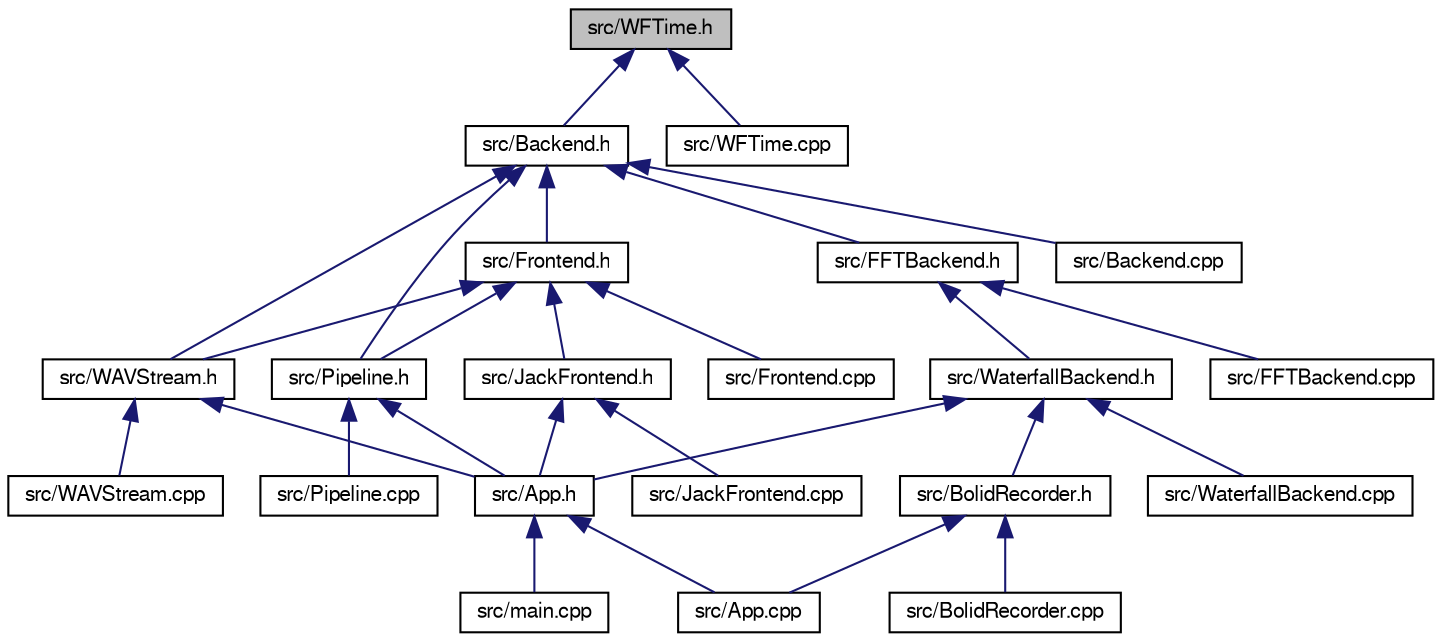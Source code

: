 digraph "src/WFTime.h"
{
  edge [fontname="FreeSans",fontsize="10",labelfontname="FreeSans",labelfontsize="10"];
  node [fontname="FreeSans",fontsize="10",shape=record];
  Node1 [label="src/WFTime.h",height=0.2,width=0.4,color="black", fillcolor="grey75", style="filled" fontcolor="black"];
  Node1 -> Node2 [dir="back",color="midnightblue",fontsize="10",style="solid",fontname="FreeSans"];
  Node2 [label="src/Backend.h",height=0.2,width=0.4,color="black", fillcolor="white", style="filled",URL="$_backend_8h.html",tooltip="Header file for the Backend class. "];
  Node2 -> Node3 [dir="back",color="midnightblue",fontsize="10",style="solid",fontname="FreeSans"];
  Node3 [label="src/Frontend.h",height=0.2,width=0.4,color="black", fillcolor="white", style="filled",URL="$_frontend_8h.html",tooltip="Header file for the Frontend class. "];
  Node3 -> Node4 [dir="back",color="midnightblue",fontsize="10",style="solid",fontname="FreeSans"];
  Node4 [label="src/Pipeline.h",height=0.2,width=0.4,color="black", fillcolor="white", style="filled",URL="$_pipeline_8h.html",tooltip="Header file for the Pipeline class. "];
  Node4 -> Node5 [dir="back",color="midnightblue",fontsize="10",style="solid",fontname="FreeSans"];
  Node5 [label="src/App.h",height=0.2,width=0.4,color="black", fillcolor="white", style="filled",URL="$_app_8h.html",tooltip="Header file for the App class. "];
  Node5 -> Node6 [dir="back",color="midnightblue",fontsize="10",style="solid",fontname="FreeSans"];
  Node6 [label="src/App.cpp",height=0.2,width=0.4,color="black", fillcolor="white", style="filled",URL="$_app_8cpp.html",tooltip="Implementation file for the App class. "];
  Node5 -> Node7 [dir="back",color="midnightblue",fontsize="10",style="solid",fontname="FreeSans"];
  Node7 [label="src/main.cpp",height=0.2,width=0.4,color="black", fillcolor="white", style="filled",URL="$main_8cpp.html"];
  Node4 -> Node8 [dir="back",color="midnightblue",fontsize="10",style="solid",fontname="FreeSans"];
  Node8 [label="src/Pipeline.cpp",height=0.2,width=0.4,color="black", fillcolor="white", style="filled",URL="$_pipeline_8cpp.html",tooltip="Implementation file for the Pipeline class. "];
  Node3 -> Node9 [dir="back",color="midnightblue",fontsize="10",style="solid",fontname="FreeSans"];
  Node9 [label="src/WAVStream.h",height=0.2,width=0.4,color="black", fillcolor="white", style="filled",URL="$_w_a_v_stream_8h.html",tooltip="Header file for the WAVStream class. "];
  Node9 -> Node5 [dir="back",color="midnightblue",fontsize="10",style="solid",fontname="FreeSans"];
  Node9 -> Node10 [dir="back",color="midnightblue",fontsize="10",style="solid",fontname="FreeSans"];
  Node10 [label="src/WAVStream.cpp",height=0.2,width=0.4,color="black", fillcolor="white", style="filled",URL="$_w_a_v_stream_8cpp.html",tooltip="Implementation file for the WAVStream class. "];
  Node3 -> Node11 [dir="back",color="midnightblue",fontsize="10",style="solid",fontname="FreeSans"];
  Node11 [label="src/JackFrontend.h",height=0.2,width=0.4,color="black", fillcolor="white", style="filled",URL="$_jack_frontend_8h.html",tooltip="Header file for the JackFrontend class. "];
  Node11 -> Node5 [dir="back",color="midnightblue",fontsize="10",style="solid",fontname="FreeSans"];
  Node11 -> Node12 [dir="back",color="midnightblue",fontsize="10",style="solid",fontname="FreeSans"];
  Node12 [label="src/JackFrontend.cpp",height=0.2,width=0.4,color="black", fillcolor="white", style="filled",URL="$_jack_frontend_8cpp.html",tooltip="Implementation file for the JackFrontend class. "];
  Node3 -> Node13 [dir="back",color="midnightblue",fontsize="10",style="solid",fontname="FreeSans"];
  Node13 [label="src/Frontend.cpp",height=0.2,width=0.4,color="black", fillcolor="white", style="filled",URL="$_frontend_8cpp.html",tooltip="Implementation file for the Frontend class. "];
  Node2 -> Node4 [dir="back",color="midnightblue",fontsize="10",style="solid",fontname="FreeSans"];
  Node2 -> Node9 [dir="back",color="midnightblue",fontsize="10",style="solid",fontname="FreeSans"];
  Node2 -> Node14 [dir="back",color="midnightblue",fontsize="10",style="solid",fontname="FreeSans"];
  Node14 [label="src/FFTBackend.h",height=0.2,width=0.4,color="black", fillcolor="white", style="filled",URL="$_f_f_t_backend_8h.html",tooltip="Header file for the FFTBackend class. "];
  Node14 -> Node15 [dir="back",color="midnightblue",fontsize="10",style="solid",fontname="FreeSans"];
  Node15 [label="src/WaterfallBackend.h",height=0.2,width=0.4,color="black", fillcolor="white", style="filled",URL="$_waterfall_backend_8h.html",tooltip="Header file for the WaterfallBackend class. "];
  Node15 -> Node5 [dir="back",color="midnightblue",fontsize="10",style="solid",fontname="FreeSans"];
  Node15 -> Node16 [dir="back",color="midnightblue",fontsize="10",style="solid",fontname="FreeSans"];
  Node16 [label="src/BolidRecorder.h",height=0.2,width=0.4,color="black", fillcolor="white", style="filled",URL="$_bolid_recorder_8h.html",tooltip="Header file for the BolidRecorder class. "];
  Node16 -> Node6 [dir="back",color="midnightblue",fontsize="10",style="solid",fontname="FreeSans"];
  Node16 -> Node17 [dir="back",color="midnightblue",fontsize="10",style="solid",fontname="FreeSans"];
  Node17 [label="src/BolidRecorder.cpp",height=0.2,width=0.4,color="black", fillcolor="white", style="filled",URL="$_bolid_recorder_8cpp.html",tooltip="Implementation file for the BolidRecorder class. "];
  Node15 -> Node18 [dir="back",color="midnightblue",fontsize="10",style="solid",fontname="FreeSans"];
  Node18 [label="src/WaterfallBackend.cpp",height=0.2,width=0.4,color="black", fillcolor="white", style="filled",URL="$_waterfall_backend_8cpp.html",tooltip="Implementation file for the WaterfallBackend class. "];
  Node14 -> Node19 [dir="back",color="midnightblue",fontsize="10",style="solid",fontname="FreeSans"];
  Node19 [label="src/FFTBackend.cpp",height=0.2,width=0.4,color="black", fillcolor="white", style="filled",URL="$_f_f_t_backend_8cpp.html",tooltip="Implementation file for the FFTBackend class. "];
  Node2 -> Node20 [dir="back",color="midnightblue",fontsize="10",style="solid",fontname="FreeSans"];
  Node20 [label="src/Backend.cpp",height=0.2,width=0.4,color="black", fillcolor="white", style="filled",URL="$_backend_8cpp.html",tooltip="Implementation file for the Backend class. "];
  Node1 -> Node21 [dir="back",color="midnightblue",fontsize="10",style="solid",fontname="FreeSans"];
  Node21 [label="src/WFTime.cpp",height=0.2,width=0.4,color="black", fillcolor="white", style="filled",URL="$_w_f_time_8cpp.html",tooltip="Implementation file for the WFTime class. "];
}

